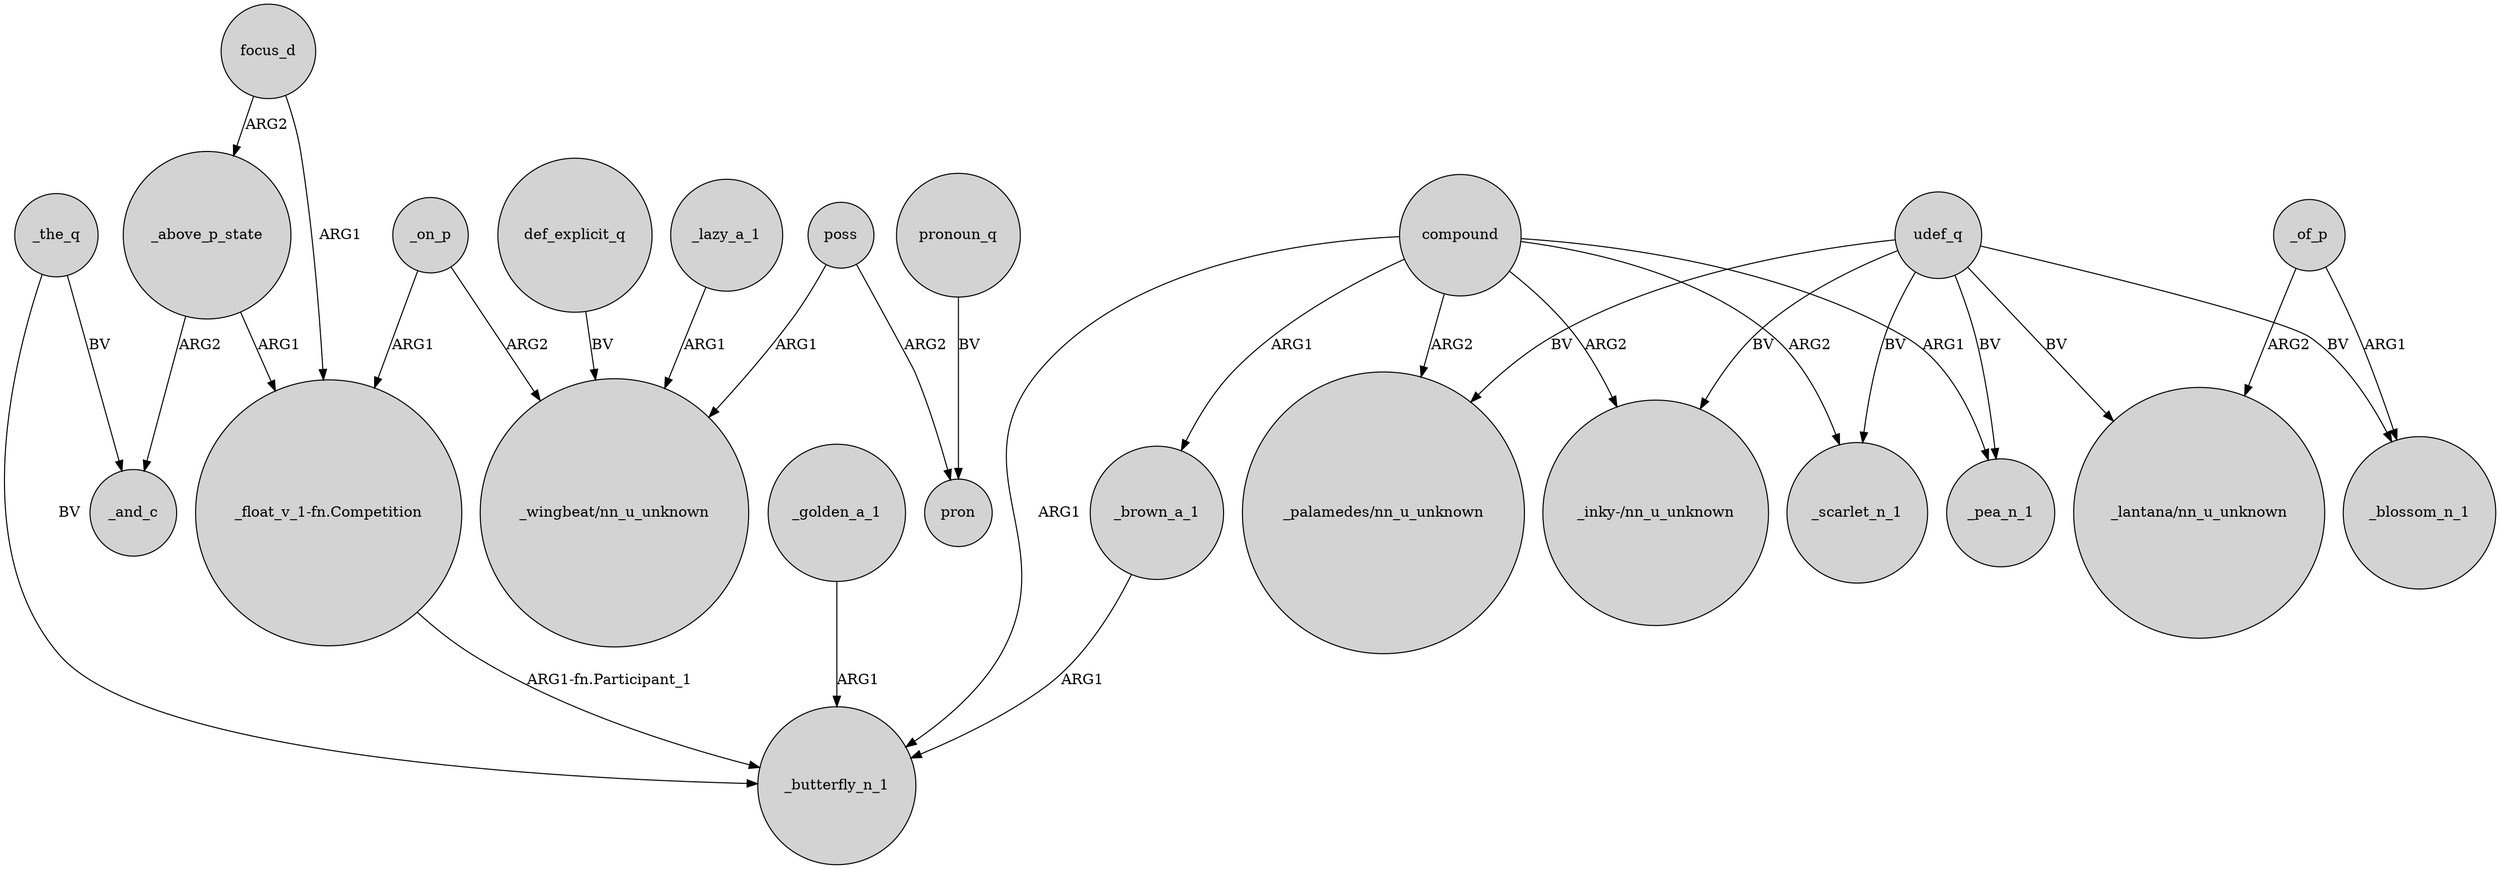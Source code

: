 digraph {
	node [shape=circle style=filled]
	compound -> _butterfly_n_1 [label=ARG1]
	_the_q -> _and_c [label=BV]
	_the_q -> _butterfly_n_1 [label=BV]
	compound -> _pea_n_1 [label=ARG1]
	udef_q -> _blossom_n_1 [label=BV]
	_on_p -> "_wingbeat/nn_u_unknown" [label=ARG2]
	poss -> "_wingbeat/nn_u_unknown" [label=ARG1]
	_brown_a_1 -> _butterfly_n_1 [label=ARG1]
	udef_q -> _scarlet_n_1 [label=BV]
	udef_q -> "_lantana/nn_u_unknown" [label=BV]
	_above_p_state -> _and_c [label=ARG2]
	pronoun_q -> pron [label=BV]
	compound -> _brown_a_1 [label=ARG1]
	focus_d -> _above_p_state [label=ARG2]
	poss -> pron [label=ARG2]
	compound -> "_inky-/nn_u_unknown" [label=ARG2]
	udef_q -> "_inky-/nn_u_unknown" [label=BV]
	udef_q -> "_palamedes/nn_u_unknown" [label=BV]
	focus_d -> "_float_v_1-fn.Competition" [label=ARG1]
	udef_q -> _pea_n_1 [label=BV]
	_golden_a_1 -> _butterfly_n_1 [label=ARG1]
	def_explicit_q -> "_wingbeat/nn_u_unknown" [label=BV]
	"_float_v_1-fn.Competition" -> _butterfly_n_1 [label="ARG1-fn.Participant_1"]
	_of_p -> "_lantana/nn_u_unknown" [label=ARG2]
	compound -> "_palamedes/nn_u_unknown" [label=ARG2]
	compound -> _scarlet_n_1 [label=ARG2]
	_on_p -> "_float_v_1-fn.Competition" [label=ARG1]
	_of_p -> _blossom_n_1 [label=ARG1]
	_above_p_state -> "_float_v_1-fn.Competition" [label=ARG1]
	_lazy_a_1 -> "_wingbeat/nn_u_unknown" [label=ARG1]
}
